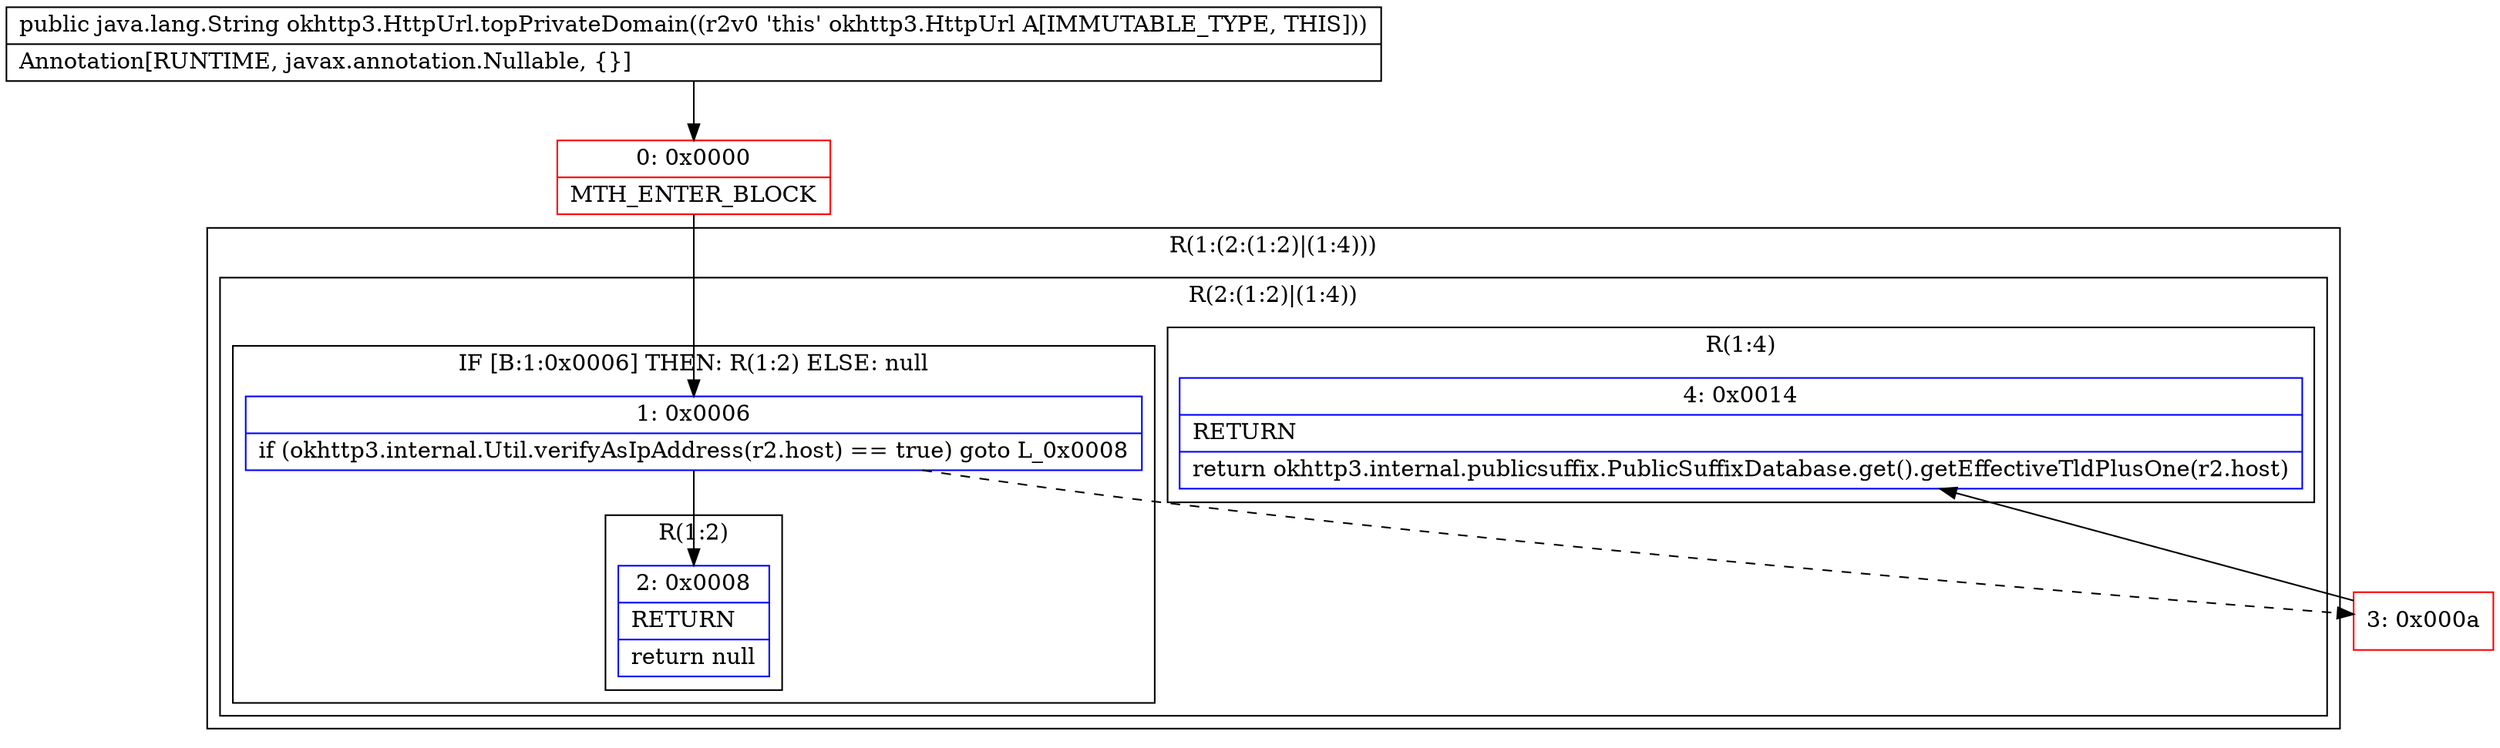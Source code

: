 digraph "CFG forokhttp3.HttpUrl.topPrivateDomain()Ljava\/lang\/String;" {
subgraph cluster_Region_1586644277 {
label = "R(1:(2:(1:2)|(1:4)))";
node [shape=record,color=blue];
subgraph cluster_Region_677913207 {
label = "R(2:(1:2)|(1:4))";
node [shape=record,color=blue];
subgraph cluster_IfRegion_420875522 {
label = "IF [B:1:0x0006] THEN: R(1:2) ELSE: null";
node [shape=record,color=blue];
Node_1 [shape=record,label="{1\:\ 0x0006|if (okhttp3.internal.Util.verifyAsIpAddress(r2.host) == true) goto L_0x0008\l}"];
subgraph cluster_Region_252721489 {
label = "R(1:2)";
node [shape=record,color=blue];
Node_2 [shape=record,label="{2\:\ 0x0008|RETURN\l|return null\l}"];
}
}
subgraph cluster_Region_1139244651 {
label = "R(1:4)";
node [shape=record,color=blue];
Node_4 [shape=record,label="{4\:\ 0x0014|RETURN\l|return okhttp3.internal.publicsuffix.PublicSuffixDatabase.get().getEffectiveTldPlusOne(r2.host)\l}"];
}
}
}
Node_0 [shape=record,color=red,label="{0\:\ 0x0000|MTH_ENTER_BLOCK\l}"];
Node_3 [shape=record,color=red,label="{3\:\ 0x000a}"];
MethodNode[shape=record,label="{public java.lang.String okhttp3.HttpUrl.topPrivateDomain((r2v0 'this' okhttp3.HttpUrl A[IMMUTABLE_TYPE, THIS]))  | Annotation[RUNTIME, javax.annotation.Nullable, \{\}]\l}"];
MethodNode -> Node_0;
Node_1 -> Node_2;
Node_1 -> Node_3[style=dashed];
Node_0 -> Node_1;
Node_3 -> Node_4;
}

